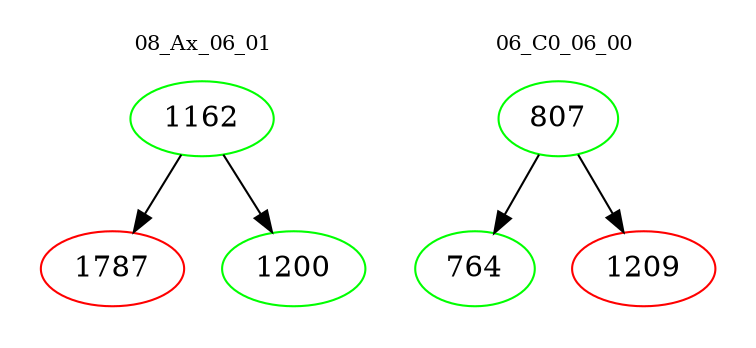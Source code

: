 digraph{
subgraph cluster_0 {
color = white
label = "08_Ax_06_01";
fontsize=10;
T0_1162 [label="1162", color="green"]
T0_1162 -> T0_1787 [color="black"]
T0_1787 [label="1787", color="red"]
T0_1162 -> T0_1200 [color="black"]
T0_1200 [label="1200", color="green"]
}
subgraph cluster_1 {
color = white
label = "06_C0_06_00";
fontsize=10;
T1_807 [label="807", color="green"]
T1_807 -> T1_764 [color="black"]
T1_764 [label="764", color="green"]
T1_807 -> T1_1209 [color="black"]
T1_1209 [label="1209", color="red"]
}
}
